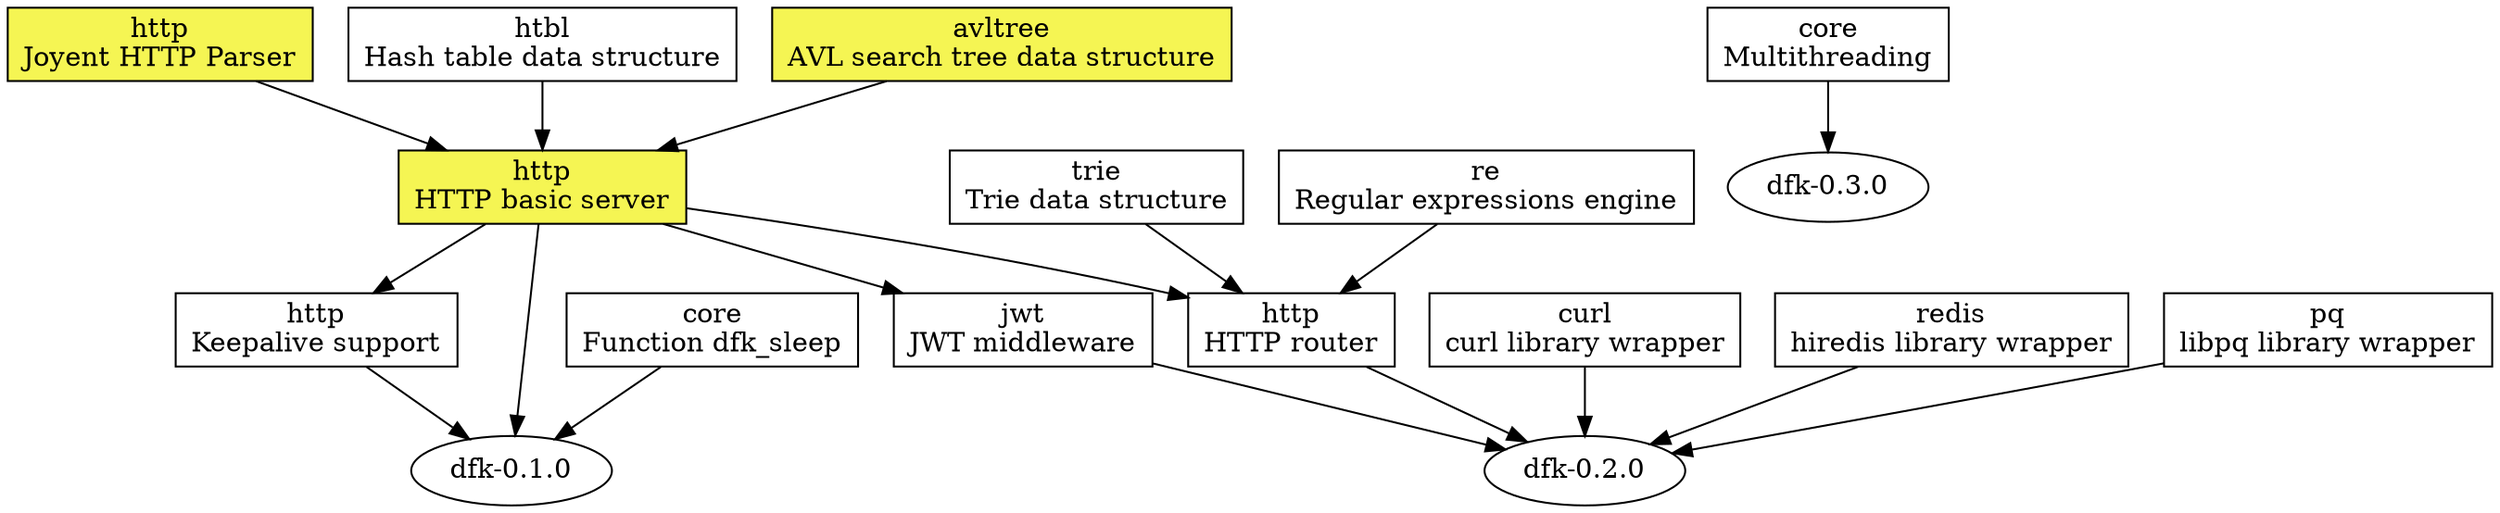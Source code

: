 digraph "DFK Library Roadmap - Current" {
  node [shape=box];
  ratio="compress";

  http_parser [label="http\nJoyent HTTP Parser" style=filled fillcolor="#F5F553"];

  http_server [label="http\nHTTP basic server" style=filled fillcolor="#F5F553"];
    http_parser -> http_server
    htbl -> http_server
    avltree -> http_server

  keepalive [label="http\nKeepalive support"];
    http_server -> keepalive;

  curl [label="curl\ncurl library wrapper"];

  redis [label="redis\nhiredis library wrapper"];

  libpq [label="pq\nlibpq library wrapper"];

  jwt [label="jwt\nJWT middleware"];
    http_server -> jwt;

  mt [label="core\nMultithreading"];

  trie [label="trie\nTrie data structure"];

  re [label="re\nRegular expressions engine"];

  htbl [label="htbl\nHash table data structure"];

  avltree [label="avltree\nAVL search tree data structure" style=filled fillcolor="#F5F553"];

  router [label="http\nHTTP router"];
    http_server -> router;
    trie -> router;
    re -> router;

  sleep [label="core\nFunction dfk_sleep"];
    sleep -> dfk010;

  dfk010 [label="dfk-0.1.0" shape=oval];
    http_server -> dfk010;
    keepalive -> dfk010;

  dfk020 [label="dfk-0.2.0" shape=oval];
    jwt -> dfk020;
    redis -> dfk020;
    curl -> dfk020;
    libpq -> dfk020;
    router -> dfk020;

  dfk030 [label="dfk-0.3.0" shape=oval];
    mt -> dfk030;
}
